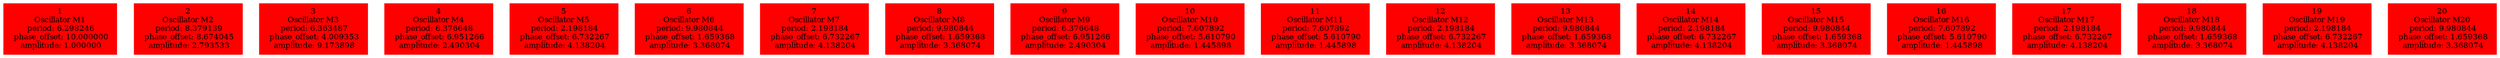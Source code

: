 digraph g{ forcelabels=true;
1 [label=<1<BR />Oscillator M1<BR /> period: 6.298246<BR /> phase_offset: 10.000000<BR /> amplitude: 1.000000>, shape=box,color=red,style=filled,fontsize=8];2 [label=<2<BR />Oscillator M2<BR /> period: 8.379139<BR /> phase_offset: 8.674045<BR /> amplitude: 2.793533>, shape=box,color=red,style=filled,fontsize=8];3 [label=<3<BR />Oscillator M3<BR /> period: 6.363487<BR /> phase_offset: 4.009353<BR /> amplitude: 9.173898>, shape=box,color=red,style=filled,fontsize=8];4 [label=<4<BR />Oscillator M4<BR /> period: 6.376648<BR /> phase_offset: 6.951266<BR /> amplitude: 2.490304>, shape=box,color=red,style=filled,fontsize=8];5 [label=<5<BR />Oscillator M5<BR /> period: 2.198184<BR /> phase_offset: 6.732267<BR /> amplitude: 4.138204>, shape=box,color=red,style=filled,fontsize=8];6 [label=<6<BR />Oscillator M6<BR /> period: 9.980844<BR /> phase_offset: 1.659368<BR /> amplitude: 3.368074>, shape=box,color=red,style=filled,fontsize=8];7 [label=<7<BR />Oscillator M7<BR /> period: 2.198184<BR /> phase_offset: 6.732267<BR /> amplitude: 4.138204>, shape=box,color=red,style=filled,fontsize=8];8 [label=<8<BR />Oscillator M8<BR /> period: 9.980844<BR /> phase_offset: 1.659368<BR /> amplitude: 3.368074>, shape=box,color=red,style=filled,fontsize=8];9 [label=<9<BR />Oscillator M9<BR /> period: 6.376648<BR /> phase_offset: 6.951266<BR /> amplitude: 2.490304>, shape=box,color=red,style=filled,fontsize=8];10 [label=<10<BR />Oscillator M10<BR /> period: 7.607892<BR /> phase_offset: 5.610790<BR /> amplitude: 1.445898>, shape=box,color=red,style=filled,fontsize=8];11 [label=<11<BR />Oscillator M11<BR /> period: 7.607892<BR /> phase_offset: 5.610790<BR /> amplitude: 1.445898>, shape=box,color=red,style=filled,fontsize=8];12 [label=<12<BR />Oscillator M12<BR /> period: 2.198184<BR /> phase_offset: 6.732267<BR /> amplitude: 4.138204>, shape=box,color=red,style=filled,fontsize=8];13 [label=<13<BR />Oscillator M13<BR /> period: 9.980844<BR /> phase_offset: 1.659368<BR /> amplitude: 3.368074>, shape=box,color=red,style=filled,fontsize=8];14 [label=<14<BR />Oscillator M14<BR /> period: 2.198184<BR /> phase_offset: 6.732267<BR /> amplitude: 4.138204>, shape=box,color=red,style=filled,fontsize=8];15 [label=<15<BR />Oscillator M15<BR /> period: 9.980844<BR /> phase_offset: 1.659368<BR /> amplitude: 3.368074>, shape=box,color=red,style=filled,fontsize=8];16 [label=<16<BR />Oscillator M16<BR /> period: 7.607892<BR /> phase_offset: 5.610790<BR /> amplitude: 1.445898>, shape=box,color=red,style=filled,fontsize=8];17 [label=<17<BR />Oscillator M17<BR /> period: 2.198184<BR /> phase_offset: 6.732267<BR /> amplitude: 4.138204>, shape=box,color=red,style=filled,fontsize=8];18 [label=<18<BR />Oscillator M18<BR /> period: 9.980844<BR /> phase_offset: 1.659368<BR /> amplitude: 3.368074>, shape=box,color=red,style=filled,fontsize=8];19 [label=<19<BR />Oscillator M19<BR /> period: 2.198184<BR /> phase_offset: 6.732267<BR /> amplitude: 4.138204>, shape=box,color=red,style=filled,fontsize=8];20 [label=<20<BR />Oscillator M20<BR /> period: 9.980844<BR /> phase_offset: 1.659368<BR /> amplitude: 3.368074>, shape=box,color=red,style=filled,fontsize=8]; }
